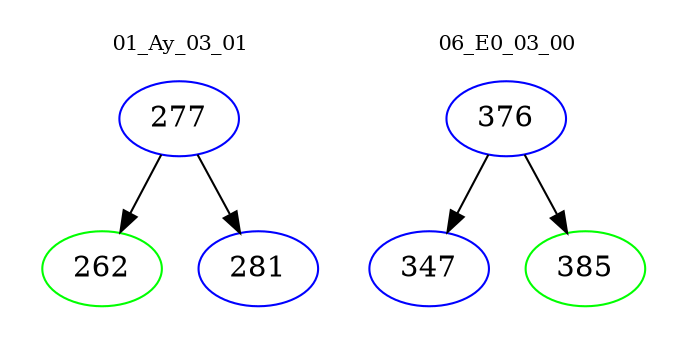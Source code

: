 digraph{
subgraph cluster_0 {
color = white
label = "01_Ay_03_01";
fontsize=10;
T0_277 [label="277", color="blue"]
T0_277 -> T0_262 [color="black"]
T0_262 [label="262", color="green"]
T0_277 -> T0_281 [color="black"]
T0_281 [label="281", color="blue"]
}
subgraph cluster_1 {
color = white
label = "06_E0_03_00";
fontsize=10;
T1_376 [label="376", color="blue"]
T1_376 -> T1_347 [color="black"]
T1_347 [label="347", color="blue"]
T1_376 -> T1_385 [color="black"]
T1_385 [label="385", color="green"]
}
}
